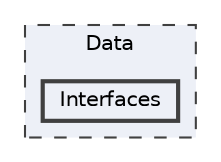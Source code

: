 digraph "Data/Interfaces"
{
 // LATEX_PDF_SIZE
  bgcolor="transparent";
  edge [fontname=Helvetica,fontsize=10,labelfontname=Helvetica,labelfontsize=10];
  node [fontname=Helvetica,fontsize=10,shape=box,height=0.2,width=0.4];
  compound=true
  subgraph clusterdir_e3d743d0ec9b4013b28b5d69101bc7fb {
    graph [ bgcolor="#edf0f7", pencolor="grey25", label="Data", fontname=Helvetica,fontsize=10 style="filled,dashed", URL="dir_e3d743d0ec9b4013b28b5d69101bc7fb.html",tooltip=""]
  dir_d37f83dd07bb447e30cbbb97fd45f0e2 [label="Interfaces", fillcolor="#edf0f7", color="grey25", style="filled,bold", URL="dir_d37f83dd07bb447e30cbbb97fd45f0e2.html",tooltip=""];
  }
}
